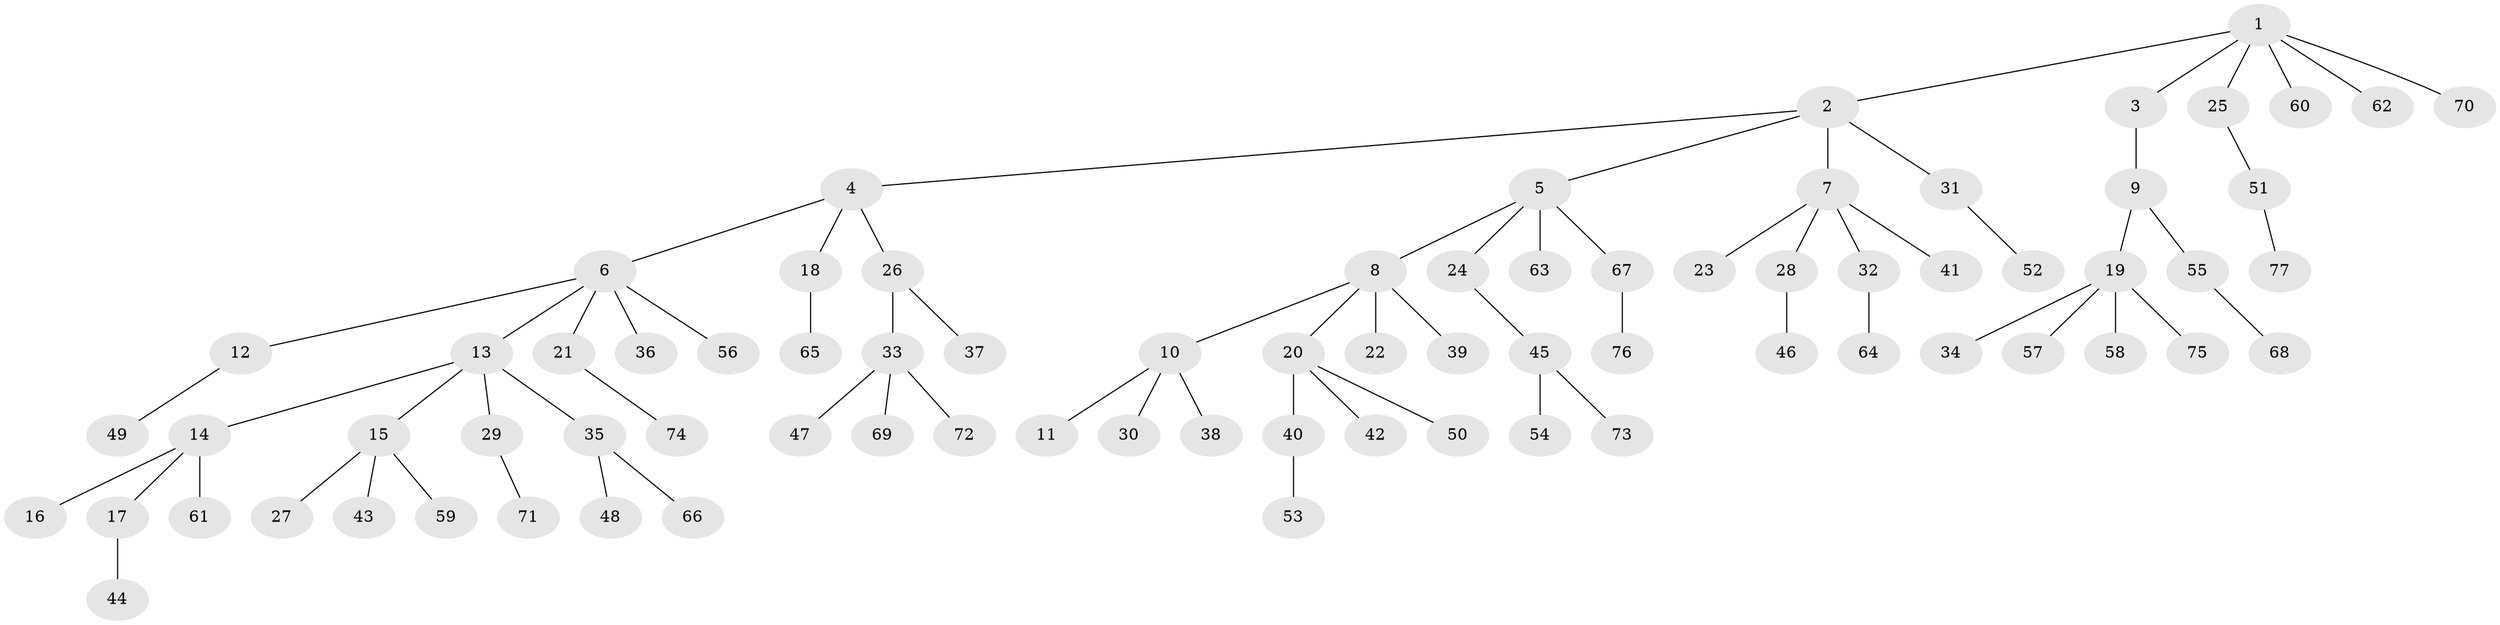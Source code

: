 // Generated by graph-tools (version 1.1) at 2025/50/03/09/25 03:50:20]
// undirected, 77 vertices, 76 edges
graph export_dot {
graph [start="1"]
  node [color=gray90,style=filled];
  1;
  2;
  3;
  4;
  5;
  6;
  7;
  8;
  9;
  10;
  11;
  12;
  13;
  14;
  15;
  16;
  17;
  18;
  19;
  20;
  21;
  22;
  23;
  24;
  25;
  26;
  27;
  28;
  29;
  30;
  31;
  32;
  33;
  34;
  35;
  36;
  37;
  38;
  39;
  40;
  41;
  42;
  43;
  44;
  45;
  46;
  47;
  48;
  49;
  50;
  51;
  52;
  53;
  54;
  55;
  56;
  57;
  58;
  59;
  60;
  61;
  62;
  63;
  64;
  65;
  66;
  67;
  68;
  69;
  70;
  71;
  72;
  73;
  74;
  75;
  76;
  77;
  1 -- 2;
  1 -- 3;
  1 -- 25;
  1 -- 60;
  1 -- 62;
  1 -- 70;
  2 -- 4;
  2 -- 5;
  2 -- 7;
  2 -- 31;
  3 -- 9;
  4 -- 6;
  4 -- 18;
  4 -- 26;
  5 -- 8;
  5 -- 24;
  5 -- 63;
  5 -- 67;
  6 -- 12;
  6 -- 13;
  6 -- 21;
  6 -- 36;
  6 -- 56;
  7 -- 23;
  7 -- 28;
  7 -- 32;
  7 -- 41;
  8 -- 10;
  8 -- 20;
  8 -- 22;
  8 -- 39;
  9 -- 19;
  9 -- 55;
  10 -- 11;
  10 -- 30;
  10 -- 38;
  12 -- 49;
  13 -- 14;
  13 -- 15;
  13 -- 29;
  13 -- 35;
  14 -- 16;
  14 -- 17;
  14 -- 61;
  15 -- 27;
  15 -- 43;
  15 -- 59;
  17 -- 44;
  18 -- 65;
  19 -- 34;
  19 -- 57;
  19 -- 58;
  19 -- 75;
  20 -- 40;
  20 -- 42;
  20 -- 50;
  21 -- 74;
  24 -- 45;
  25 -- 51;
  26 -- 33;
  26 -- 37;
  28 -- 46;
  29 -- 71;
  31 -- 52;
  32 -- 64;
  33 -- 47;
  33 -- 69;
  33 -- 72;
  35 -- 48;
  35 -- 66;
  40 -- 53;
  45 -- 54;
  45 -- 73;
  51 -- 77;
  55 -- 68;
  67 -- 76;
}
